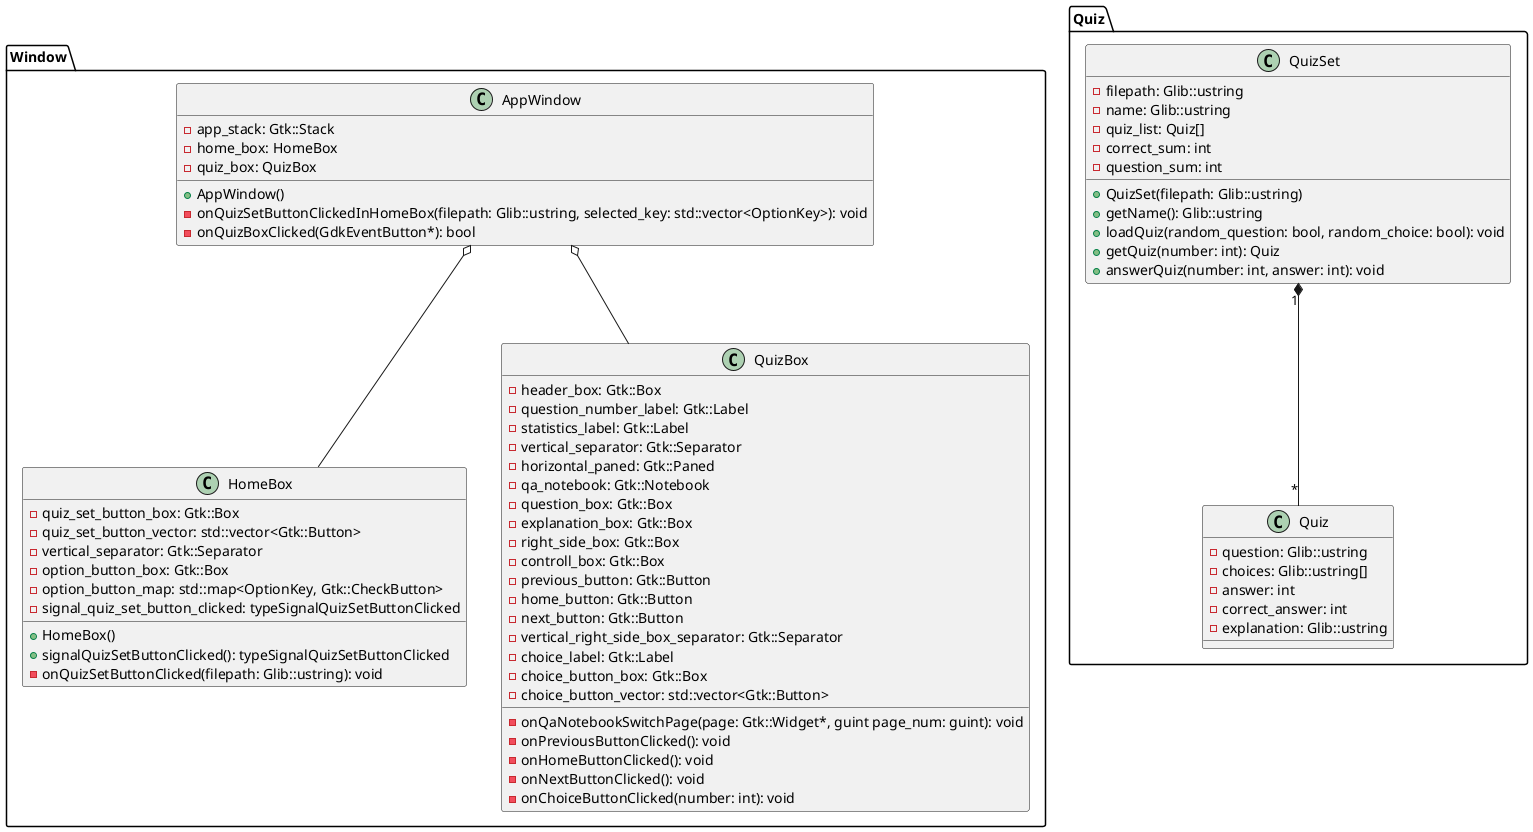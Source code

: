 @startuml class_diagram

package "Window" {
    class AppWindow {
        - app_stack: Gtk::Stack
        - home_box: HomeBox
        - quiz_box: QuizBox

        + AppWindow()
        - onQuizSetButtonClickedInHomeBox(filepath: Glib::ustring, selected_key: std::vector<OptionKey>): void
        - onQuizBoxClicked(GdkEventButton*): bool
    }

    class HomeBox {
        - quiz_set_button_box: Gtk::Box
        - quiz_set_button_vector: std::vector<Gtk::Button>
        - vertical_separator: Gtk::Separator
        - option_button_box: Gtk::Box
        - option_button_map: std::map<OptionKey, Gtk::CheckButton>
        - signal_quiz_set_button_clicked: typeSignalQuizSetButtonClicked

        + HomeBox()
        + signalQuizSetButtonClicked(): typeSignalQuizSetButtonClicked
        - onQuizSetButtonClicked(filepath: Glib::ustring): void
    }

    class QuizBox {
        - header_box: Gtk::Box
        - question_number_label: Gtk::Label
        - statistics_label: Gtk::Label
        - vertical_separator: Gtk::Separator
        - horizontal_paned: Gtk::Paned
        - qa_notebook: Gtk::Notebook
        - question_box: Gtk::Box
        - explanation_box: Gtk::Box
        - right_side_box: Gtk::Box
        - controll_box: Gtk::Box
        - previous_button: Gtk::Button
        - home_button: Gtk::Button
        - next_button: Gtk::Button
        - vertical_right_side_box_separator: Gtk::Separator
        - choice_label: Gtk::Label
        - choice_button_box: Gtk::Box
        - choice_button_vector: std::vector<Gtk::Button>

        - onQaNotebookSwitchPage(page: Gtk::Widget*, guint page_num: guint): void
        - onPreviousButtonClicked(): void
        - onHomeButtonClicked(): void
        - onNextButtonClicked(): void
        - onChoiceButtonClicked(number: int): void
    }

    AppWindow o-- HomeBox
    AppWindow o-- QuizBox
}

package "Quiz" {
    class QuizSet {
        - filepath: Glib::ustring
        - name: Glib::ustring
        - quiz_list: Quiz[]
        - correct_sum: int
        - question_sum: int

        + QuizSet(filepath: Glib::ustring)
        + getName(): Glib::ustring
        + loadQuiz(random_question: bool, random_choice: bool): void
        + getQuiz(number: int): Quiz
        + answerQuiz(number: int, answer: int): void
    }

    class Quiz {
        - question: Glib::ustring
        - choices: Glib::ustring[]
        - answer: int
        - correct_answer: int
        - explanation: Glib::ustring
    }

    QuizSet "1" *-- "*" Quiz
}

@enduml
